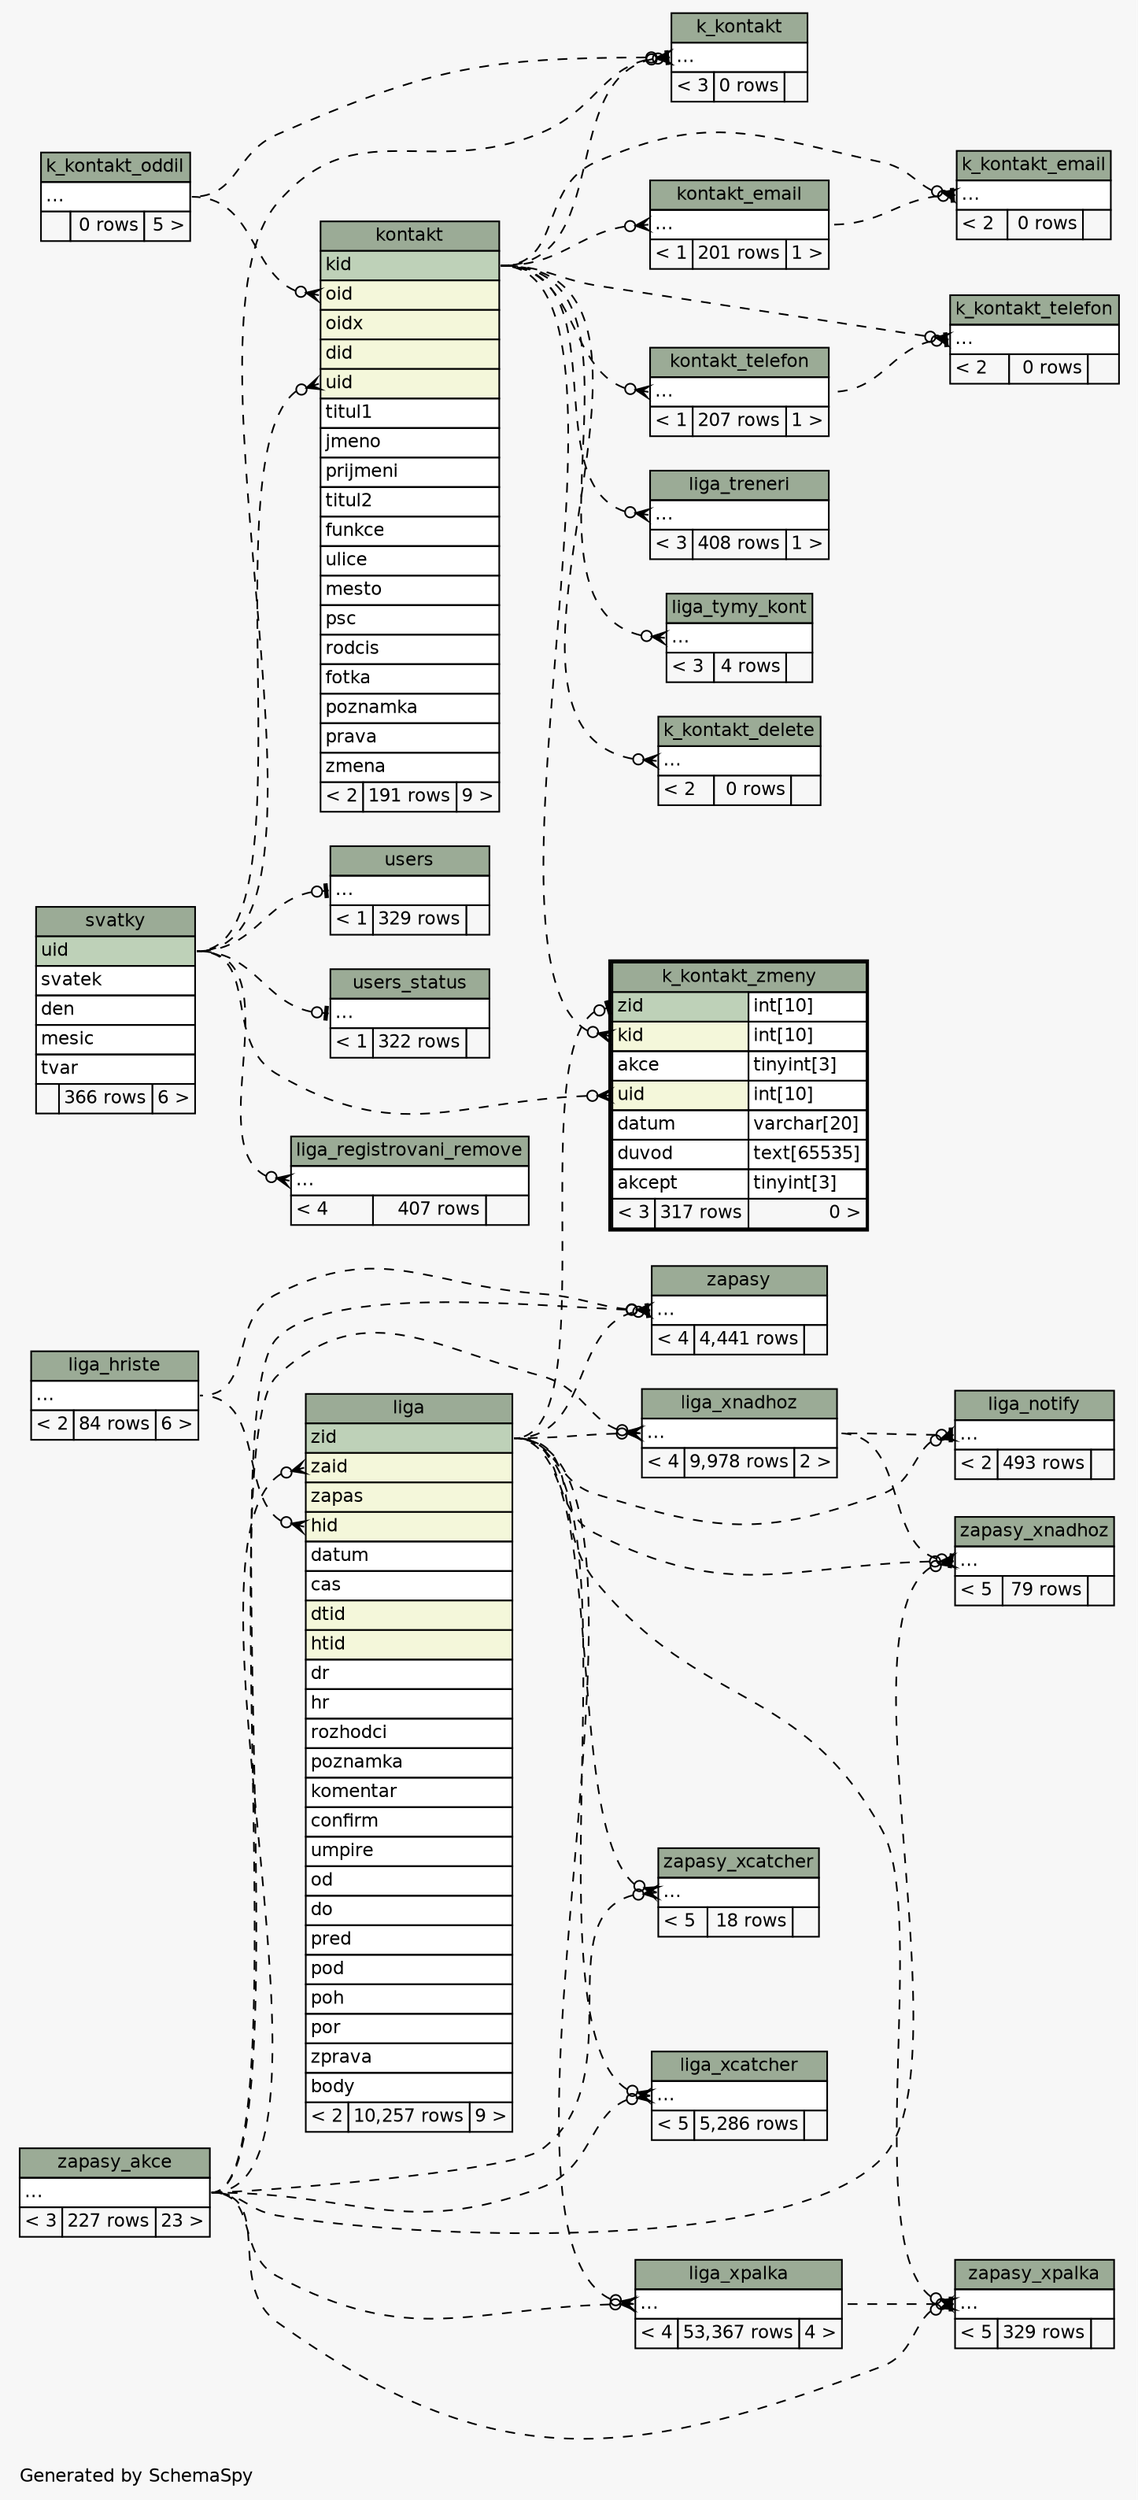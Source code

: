 // dot 2.38.0 on Mac OS X 10.9.4
// SchemaSpy rev 590
digraph "impliedTwoDegreesRelationshipsDiagram" {
  graph [
    rankdir="RL"
    bgcolor="#f7f7f7"
    label="\nGenerated by SchemaSpy"
    labeljust="l"
    nodesep="0.18"
    ranksep="0.46"
    fontname="Helvetica"
    fontsize="11"
  ];
  node [
    fontname="Helvetica"
    fontsize="11"
    shape="plaintext"
  ];
  edge [
    arrowsize="0.8"
  ];
  "k_kontakt":"elipses":w -> "kontakt":"kid":e [arrowhead=none dir=back arrowtail=teeodot style=dashed];
  "k_kontakt":"elipses":w -> "k_kontakt_oddil":"elipses":e [arrowhead=none dir=back arrowtail=crowodot style=dashed];
  "k_kontakt":"elipses":w -> "svatky":"uid":e [arrowhead=none dir=back arrowtail=crowodot style=dashed];
  "k_kontakt_delete":"elipses":w -> "kontakt":"kid":e [arrowhead=none dir=back arrowtail=crowodot style=dashed];
  "k_kontakt_email":"elipses":w -> "kontakt_email":"elipses":e [arrowhead=none dir=back arrowtail=teeodot style=dashed];
  "k_kontakt_email":"elipses":w -> "kontakt":"kid":e [arrowhead=none dir=back arrowtail=crowodot style=dashed];
  "k_kontakt_telefon":"elipses":w -> "kontakt":"kid":e [arrowhead=none dir=back arrowtail=crowodot style=dashed];
  "k_kontakt_telefon":"elipses":w -> "kontakt_telefon":"elipses":e [arrowhead=none dir=back arrowtail=teeodot style=dashed];
  "k_kontakt_zmeny":"kid":w -> "kontakt":"kid":e [arrowhead=none dir=back arrowtail=crowodot style=dashed];
  "k_kontakt_zmeny":"uid":w -> "svatky":"uid":e [arrowhead=none dir=back arrowtail=crowodot style=dashed];
  "k_kontakt_zmeny":"zid":w -> "liga":"zid":e [arrowhead=none dir=back arrowtail=teeodot style=dashed];
  "kontakt":"oid":w -> "k_kontakt_oddil":"elipses":e [arrowhead=none dir=back arrowtail=crowodot style=dashed];
  "kontakt":"uid":w -> "svatky":"uid":e [arrowhead=none dir=back arrowtail=crowodot style=dashed];
  "kontakt_email":"elipses":w -> "kontakt":"kid":e [arrowhead=none dir=back arrowtail=crowodot style=dashed];
  "kontakt_telefon":"elipses":w -> "kontakt":"kid":e [arrowhead=none dir=back arrowtail=crowodot style=dashed];
  "liga":"hid":w -> "liga_hriste":"elipses":e [arrowhead=none dir=back arrowtail=crowodot style=dashed];
  "liga":"zaid":w -> "zapasy_akce":"elipses":e [arrowhead=none dir=back arrowtail=crowodot style=dashed];
  "liga_notify":"elipses":w -> "liga_xnadhoz":"elipses":e [arrowhead=none dir=back arrowtail=teeodot style=dashed];
  "liga_notify":"elipses":w -> "liga":"zid":e [arrowhead=none dir=back arrowtail=crowodot style=dashed];
  "liga_registrovani_remove":"elipses":w -> "svatky":"uid":e [arrowhead=none dir=back arrowtail=crowodot style=dashed];
  "liga_treneri":"elipses":w -> "kontakt":"kid":e [arrowhead=none dir=back arrowtail=crowodot style=dashed];
  "liga_tymy_kont":"elipses":w -> "kontakt":"kid":e [arrowhead=none dir=back arrowtail=crowodot style=dashed];
  "liga_xcatcher":"elipses":w -> "zapasy_akce":"elipses":e [arrowhead=none dir=back arrowtail=crowodot style=dashed];
  "liga_xcatcher":"elipses":w -> "liga":"zid":e [arrowhead=none dir=back arrowtail=crowodot style=dashed];
  "liga_xnadhoz":"elipses":w -> "zapasy_akce":"elipses":e [arrowhead=none dir=back arrowtail=crowodot style=dashed];
  "liga_xnadhoz":"elipses":w -> "liga":"zid":e [arrowhead=none dir=back arrowtail=crowodot style=dashed];
  "liga_xpalka":"elipses":w -> "zapasy_akce":"elipses":e [arrowhead=none dir=back arrowtail=crowodot style=dashed];
  "liga_xpalka":"elipses":w -> "liga":"zid":e [arrowhead=none dir=back arrowtail=crowodot style=dashed];
  "users":"elipses":w -> "svatky":"uid":e [arrowhead=none dir=back arrowtail=teeodot style=dashed];
  "users_status":"elipses":w -> "svatky":"uid":e [arrowhead=none dir=back arrowtail=teeodot style=dashed];
  "zapasy":"elipses":w -> "liga_hriste":"elipses":e [arrowhead=none dir=back arrowtail=crowodot style=dashed];
  "zapasy":"elipses":w -> "zapasy_akce":"elipses":e [arrowhead=none dir=back arrowtail=crowodot style=dashed];
  "zapasy":"elipses":w -> "liga":"zid":e [arrowhead=none dir=back arrowtail=teeodot style=dashed];
  "zapasy_xcatcher":"elipses":w -> "zapasy_akce":"elipses":e [arrowhead=none dir=back arrowtail=crowodot style=dashed];
  "zapasy_xcatcher":"elipses":w -> "liga":"zid":e [arrowhead=none dir=back arrowtail=crowodot style=dashed];
  "zapasy_xnadhoz":"elipses":w -> "liga_xnadhoz":"elipses":e [arrowhead=none dir=back arrowtail=teeodot style=dashed];
  "zapasy_xnadhoz":"elipses":w -> "zapasy_akce":"elipses":e [arrowhead=none dir=back arrowtail=crowodot style=dashed];
  "zapasy_xnadhoz":"elipses":w -> "liga":"zid":e [arrowhead=none dir=back arrowtail=crowodot style=dashed];
  "zapasy_xpalka":"elipses":w -> "liga_xpalka":"elipses":e [arrowhead=none dir=back arrowtail=teeodot style=dashed];
  "zapasy_xpalka":"elipses":w -> "zapasy_akce":"elipses":e [arrowhead=none dir=back arrowtail=crowodot style=dashed];
  "zapasy_xpalka":"elipses":w -> "liga":"zid":e [arrowhead=none dir=back arrowtail=crowodot style=dashed];
  "k_kontakt" [
    label=<
    <TABLE BORDER="0" CELLBORDER="1" CELLSPACING="0" BGCOLOR="#ffffff">
      <TR><TD COLSPAN="3" BGCOLOR="#9bab96" ALIGN="CENTER">k_kontakt</TD></TR>
      <TR><TD PORT="elipses" COLSPAN="3" ALIGN="LEFT">...</TD></TR>
      <TR><TD ALIGN="LEFT" BGCOLOR="#f7f7f7">&lt; 3</TD><TD ALIGN="RIGHT" BGCOLOR="#f7f7f7">0 rows</TD><TD ALIGN="RIGHT" BGCOLOR="#f7f7f7">  </TD></TR>
    </TABLE>>
    URL="k_kontakt.html"
    tooltip="k_kontakt"
  ];
  "k_kontakt_delete" [
    label=<
    <TABLE BORDER="0" CELLBORDER="1" CELLSPACING="0" BGCOLOR="#ffffff">
      <TR><TD COLSPAN="3" BGCOLOR="#9bab96" ALIGN="CENTER">k_kontakt_delete</TD></TR>
      <TR><TD PORT="elipses" COLSPAN="3" ALIGN="LEFT">...</TD></TR>
      <TR><TD ALIGN="LEFT" BGCOLOR="#f7f7f7">&lt; 2</TD><TD ALIGN="RIGHT" BGCOLOR="#f7f7f7">0 rows</TD><TD ALIGN="RIGHT" BGCOLOR="#f7f7f7">  </TD></TR>
    </TABLE>>
    URL="k_kontakt_delete.html"
    tooltip="k_kontakt_delete"
  ];
  "k_kontakt_email" [
    label=<
    <TABLE BORDER="0" CELLBORDER="1" CELLSPACING="0" BGCOLOR="#ffffff">
      <TR><TD COLSPAN="3" BGCOLOR="#9bab96" ALIGN="CENTER">k_kontakt_email</TD></TR>
      <TR><TD PORT="elipses" COLSPAN="3" ALIGN="LEFT">...</TD></TR>
      <TR><TD ALIGN="LEFT" BGCOLOR="#f7f7f7">&lt; 2</TD><TD ALIGN="RIGHT" BGCOLOR="#f7f7f7">0 rows</TD><TD ALIGN="RIGHT" BGCOLOR="#f7f7f7">  </TD></TR>
    </TABLE>>
    URL="k_kontakt_email.html"
    tooltip="k_kontakt_email"
  ];
  "k_kontakt_oddil" [
    label=<
    <TABLE BORDER="0" CELLBORDER="1" CELLSPACING="0" BGCOLOR="#ffffff">
      <TR><TD COLSPAN="3" BGCOLOR="#9bab96" ALIGN="CENTER">k_kontakt_oddil</TD></TR>
      <TR><TD PORT="elipses" COLSPAN="3" ALIGN="LEFT">...</TD></TR>
      <TR><TD ALIGN="LEFT" BGCOLOR="#f7f7f7">  </TD><TD ALIGN="RIGHT" BGCOLOR="#f7f7f7">0 rows</TD><TD ALIGN="RIGHT" BGCOLOR="#f7f7f7">5 &gt;</TD></TR>
    </TABLE>>
    URL="k_kontakt_oddil.html"
    tooltip="k_kontakt_oddil"
  ];
  "k_kontakt_telefon" [
    label=<
    <TABLE BORDER="0" CELLBORDER="1" CELLSPACING="0" BGCOLOR="#ffffff">
      <TR><TD COLSPAN="3" BGCOLOR="#9bab96" ALIGN="CENTER">k_kontakt_telefon</TD></TR>
      <TR><TD PORT="elipses" COLSPAN="3" ALIGN="LEFT">...</TD></TR>
      <TR><TD ALIGN="LEFT" BGCOLOR="#f7f7f7">&lt; 2</TD><TD ALIGN="RIGHT" BGCOLOR="#f7f7f7">0 rows</TD><TD ALIGN="RIGHT" BGCOLOR="#f7f7f7">  </TD></TR>
    </TABLE>>
    URL="k_kontakt_telefon.html"
    tooltip="k_kontakt_telefon"
  ];
  "k_kontakt_zmeny" [
    label=<
    <TABLE BORDER="2" CELLBORDER="1" CELLSPACING="0" BGCOLOR="#ffffff">
      <TR><TD COLSPAN="3" BGCOLOR="#9bab96" ALIGN="CENTER">k_kontakt_zmeny</TD></TR>
      <TR><TD PORT="zid" COLSPAN="2" BGCOLOR="#bed1b8" ALIGN="LEFT">zid</TD><TD PORT="zid.type" ALIGN="LEFT">int[10]</TD></TR>
      <TR><TD PORT="kid" COLSPAN="2" BGCOLOR="#f4f7da" ALIGN="LEFT">kid</TD><TD PORT="kid.type" ALIGN="LEFT">int[10]</TD></TR>
      <TR><TD PORT="akce" COLSPAN="2" ALIGN="LEFT">akce</TD><TD PORT="akce.type" ALIGN="LEFT">tinyint[3]</TD></TR>
      <TR><TD PORT="uid" COLSPAN="2" BGCOLOR="#f4f7da" ALIGN="LEFT">uid</TD><TD PORT="uid.type" ALIGN="LEFT">int[10]</TD></TR>
      <TR><TD PORT="datum" COLSPAN="2" ALIGN="LEFT">datum</TD><TD PORT="datum.type" ALIGN="LEFT">varchar[20]</TD></TR>
      <TR><TD PORT="duvod" COLSPAN="2" ALIGN="LEFT">duvod</TD><TD PORT="duvod.type" ALIGN="LEFT">text[65535]</TD></TR>
      <TR><TD PORT="akcept" COLSPAN="2" ALIGN="LEFT">akcept</TD><TD PORT="akcept.type" ALIGN="LEFT">tinyint[3]</TD></TR>
      <TR><TD ALIGN="LEFT" BGCOLOR="#f7f7f7">&lt; 3</TD><TD ALIGN="RIGHT" BGCOLOR="#f7f7f7">317 rows</TD><TD ALIGN="RIGHT" BGCOLOR="#f7f7f7">0 &gt;</TD></TR>
    </TABLE>>
    URL="k_kontakt_zmeny.html"
    tooltip="k_kontakt_zmeny"
  ];
  "kontakt" [
    label=<
    <TABLE BORDER="0" CELLBORDER="1" CELLSPACING="0" BGCOLOR="#ffffff">
      <TR><TD COLSPAN="3" BGCOLOR="#9bab96" ALIGN="CENTER">kontakt</TD></TR>
      <TR><TD PORT="kid" COLSPAN="3" BGCOLOR="#bed1b8" ALIGN="LEFT">kid</TD></TR>
      <TR><TD PORT="oid" COLSPAN="3" BGCOLOR="#f4f7da" ALIGN="LEFT">oid</TD></TR>
      <TR><TD PORT="oidx" COLSPAN="3" BGCOLOR="#f4f7da" ALIGN="LEFT">oidx</TD></TR>
      <TR><TD PORT="did" COLSPAN="3" BGCOLOR="#f4f7da" ALIGN="LEFT">did</TD></TR>
      <TR><TD PORT="uid" COLSPAN="3" BGCOLOR="#f4f7da" ALIGN="LEFT">uid</TD></TR>
      <TR><TD PORT="titul1" COLSPAN="3" ALIGN="LEFT">titul1</TD></TR>
      <TR><TD PORT="jmeno" COLSPAN="3" ALIGN="LEFT">jmeno</TD></TR>
      <TR><TD PORT="prijmeni" COLSPAN="3" ALIGN="LEFT">prijmeni</TD></TR>
      <TR><TD PORT="titul2" COLSPAN="3" ALIGN="LEFT">titul2</TD></TR>
      <TR><TD PORT="funkce" COLSPAN="3" ALIGN="LEFT">funkce</TD></TR>
      <TR><TD PORT="ulice" COLSPAN="3" ALIGN="LEFT">ulice</TD></TR>
      <TR><TD PORT="mesto" COLSPAN="3" ALIGN="LEFT">mesto</TD></TR>
      <TR><TD PORT="psc" COLSPAN="3" ALIGN="LEFT">psc</TD></TR>
      <TR><TD PORT="rodcis" COLSPAN="3" ALIGN="LEFT">rodcis</TD></TR>
      <TR><TD PORT="fotka" COLSPAN="3" ALIGN="LEFT">fotka</TD></TR>
      <TR><TD PORT="poznamka" COLSPAN="3" ALIGN="LEFT">poznamka</TD></TR>
      <TR><TD PORT="prava" COLSPAN="3" ALIGN="LEFT">prava</TD></TR>
      <TR><TD PORT="zmena" COLSPAN="3" ALIGN="LEFT">zmena</TD></TR>
      <TR><TD ALIGN="LEFT" BGCOLOR="#f7f7f7">&lt; 2</TD><TD ALIGN="RIGHT" BGCOLOR="#f7f7f7">191 rows</TD><TD ALIGN="RIGHT" BGCOLOR="#f7f7f7">9 &gt;</TD></TR>
    </TABLE>>
    URL="kontakt.html"
    tooltip="kontakt"
  ];
  "kontakt_email" [
    label=<
    <TABLE BORDER="0" CELLBORDER="1" CELLSPACING="0" BGCOLOR="#ffffff">
      <TR><TD COLSPAN="3" BGCOLOR="#9bab96" ALIGN="CENTER">kontakt_email</TD></TR>
      <TR><TD PORT="elipses" COLSPAN="3" ALIGN="LEFT">...</TD></TR>
      <TR><TD ALIGN="LEFT" BGCOLOR="#f7f7f7">&lt; 1</TD><TD ALIGN="RIGHT" BGCOLOR="#f7f7f7">201 rows</TD><TD ALIGN="RIGHT" BGCOLOR="#f7f7f7">1 &gt;</TD></TR>
    </TABLE>>
    URL="kontakt_email.html"
    tooltip="kontakt_email"
  ];
  "kontakt_telefon" [
    label=<
    <TABLE BORDER="0" CELLBORDER="1" CELLSPACING="0" BGCOLOR="#ffffff">
      <TR><TD COLSPAN="3" BGCOLOR="#9bab96" ALIGN="CENTER">kontakt_telefon</TD></TR>
      <TR><TD PORT="elipses" COLSPAN="3" ALIGN="LEFT">...</TD></TR>
      <TR><TD ALIGN="LEFT" BGCOLOR="#f7f7f7">&lt; 1</TD><TD ALIGN="RIGHT" BGCOLOR="#f7f7f7">207 rows</TD><TD ALIGN="RIGHT" BGCOLOR="#f7f7f7">1 &gt;</TD></TR>
    </TABLE>>
    URL="kontakt_telefon.html"
    tooltip="kontakt_telefon"
  ];
  "liga" [
    label=<
    <TABLE BORDER="0" CELLBORDER="1" CELLSPACING="0" BGCOLOR="#ffffff">
      <TR><TD COLSPAN="3" BGCOLOR="#9bab96" ALIGN="CENTER">liga</TD></TR>
      <TR><TD PORT="zid" COLSPAN="3" BGCOLOR="#bed1b8" ALIGN="LEFT">zid</TD></TR>
      <TR><TD PORT="zaid" COLSPAN="3" BGCOLOR="#f4f7da" ALIGN="LEFT">zaid</TD></TR>
      <TR><TD PORT="zapas" COLSPAN="3" BGCOLOR="#f4f7da" ALIGN="LEFT">zapas</TD></TR>
      <TR><TD PORT="hid" COLSPAN="3" BGCOLOR="#f4f7da" ALIGN="LEFT">hid</TD></TR>
      <TR><TD PORT="datum" COLSPAN="3" ALIGN="LEFT">datum</TD></TR>
      <TR><TD PORT="cas" COLSPAN="3" ALIGN="LEFT">cas</TD></TR>
      <TR><TD PORT="dtid" COLSPAN="3" BGCOLOR="#f4f7da" ALIGN="LEFT">dtid</TD></TR>
      <TR><TD PORT="htid" COLSPAN="3" BGCOLOR="#f4f7da" ALIGN="LEFT">htid</TD></TR>
      <TR><TD PORT="dr" COLSPAN="3" ALIGN="LEFT">dr</TD></TR>
      <TR><TD PORT="hr" COLSPAN="3" ALIGN="LEFT">hr</TD></TR>
      <TR><TD PORT="rozhodci" COLSPAN="3" ALIGN="LEFT">rozhodci</TD></TR>
      <TR><TD PORT="poznamka" COLSPAN="3" ALIGN="LEFT">poznamka</TD></TR>
      <TR><TD PORT="komentar" COLSPAN="3" ALIGN="LEFT">komentar</TD></TR>
      <TR><TD PORT="confirm" COLSPAN="3" ALIGN="LEFT">confirm</TD></TR>
      <TR><TD PORT="umpire" COLSPAN="3" ALIGN="LEFT">umpire</TD></TR>
      <TR><TD PORT="od" COLSPAN="3" ALIGN="LEFT">od</TD></TR>
      <TR><TD PORT="do" COLSPAN="3" ALIGN="LEFT">do</TD></TR>
      <TR><TD PORT="pred" COLSPAN="3" ALIGN="LEFT">pred</TD></TR>
      <TR><TD PORT="pod" COLSPAN="3" ALIGN="LEFT">pod</TD></TR>
      <TR><TD PORT="poh" COLSPAN="3" ALIGN="LEFT">poh</TD></TR>
      <TR><TD PORT="por" COLSPAN="3" ALIGN="LEFT">por</TD></TR>
      <TR><TD PORT="zprava" COLSPAN="3" ALIGN="LEFT">zprava</TD></TR>
      <TR><TD PORT="body" COLSPAN="3" ALIGN="LEFT">body</TD></TR>
      <TR><TD ALIGN="LEFT" BGCOLOR="#f7f7f7">&lt; 2</TD><TD ALIGN="RIGHT" BGCOLOR="#f7f7f7">10,257 rows</TD><TD ALIGN="RIGHT" BGCOLOR="#f7f7f7">9 &gt;</TD></TR>
    </TABLE>>
    URL="liga.html"
    tooltip="liga"
  ];
  "liga_hriste" [
    label=<
    <TABLE BORDER="0" CELLBORDER="1" CELLSPACING="0" BGCOLOR="#ffffff">
      <TR><TD COLSPAN="3" BGCOLOR="#9bab96" ALIGN="CENTER">liga_hriste</TD></TR>
      <TR><TD PORT="elipses" COLSPAN="3" ALIGN="LEFT">...</TD></TR>
      <TR><TD ALIGN="LEFT" BGCOLOR="#f7f7f7">&lt; 2</TD><TD ALIGN="RIGHT" BGCOLOR="#f7f7f7">84 rows</TD><TD ALIGN="RIGHT" BGCOLOR="#f7f7f7">6 &gt;</TD></TR>
    </TABLE>>
    URL="liga_hriste.html"
    tooltip="liga_hriste"
  ];
  "liga_notify" [
    label=<
    <TABLE BORDER="0" CELLBORDER="1" CELLSPACING="0" BGCOLOR="#ffffff">
      <TR><TD COLSPAN="3" BGCOLOR="#9bab96" ALIGN="CENTER">liga_notify</TD></TR>
      <TR><TD PORT="elipses" COLSPAN="3" ALIGN="LEFT">...</TD></TR>
      <TR><TD ALIGN="LEFT" BGCOLOR="#f7f7f7">&lt; 2</TD><TD ALIGN="RIGHT" BGCOLOR="#f7f7f7">493 rows</TD><TD ALIGN="RIGHT" BGCOLOR="#f7f7f7">  </TD></TR>
    </TABLE>>
    URL="liga_notify.html"
    tooltip="liga_notify"
  ];
  "liga_registrovani_remove" [
    label=<
    <TABLE BORDER="0" CELLBORDER="1" CELLSPACING="0" BGCOLOR="#ffffff">
      <TR><TD COLSPAN="3" BGCOLOR="#9bab96" ALIGN="CENTER">liga_registrovani_remove</TD></TR>
      <TR><TD PORT="elipses" COLSPAN="3" ALIGN="LEFT">...</TD></TR>
      <TR><TD ALIGN="LEFT" BGCOLOR="#f7f7f7">&lt; 4</TD><TD ALIGN="RIGHT" BGCOLOR="#f7f7f7">407 rows</TD><TD ALIGN="RIGHT" BGCOLOR="#f7f7f7">  </TD></TR>
    </TABLE>>
    URL="liga_registrovani_remove.html"
    tooltip="liga_registrovani_remove"
  ];
  "liga_treneri" [
    label=<
    <TABLE BORDER="0" CELLBORDER="1" CELLSPACING="0" BGCOLOR="#ffffff">
      <TR><TD COLSPAN="3" BGCOLOR="#9bab96" ALIGN="CENTER">liga_treneri</TD></TR>
      <TR><TD PORT="elipses" COLSPAN="3" ALIGN="LEFT">...</TD></TR>
      <TR><TD ALIGN="LEFT" BGCOLOR="#f7f7f7">&lt; 3</TD><TD ALIGN="RIGHT" BGCOLOR="#f7f7f7">408 rows</TD><TD ALIGN="RIGHT" BGCOLOR="#f7f7f7">1 &gt;</TD></TR>
    </TABLE>>
    URL="liga_treneri.html"
    tooltip="liga_treneri"
  ];
  "liga_tymy_kont" [
    label=<
    <TABLE BORDER="0" CELLBORDER="1" CELLSPACING="0" BGCOLOR="#ffffff">
      <TR><TD COLSPAN="3" BGCOLOR="#9bab96" ALIGN="CENTER">liga_tymy_kont</TD></TR>
      <TR><TD PORT="elipses" COLSPAN="3" ALIGN="LEFT">...</TD></TR>
      <TR><TD ALIGN="LEFT" BGCOLOR="#f7f7f7">&lt; 3</TD><TD ALIGN="RIGHT" BGCOLOR="#f7f7f7">4 rows</TD><TD ALIGN="RIGHT" BGCOLOR="#f7f7f7">  </TD></TR>
    </TABLE>>
    URL="liga_tymy_kont.html"
    tooltip="liga_tymy_kont"
  ];
  "liga_xcatcher" [
    label=<
    <TABLE BORDER="0" CELLBORDER="1" CELLSPACING="0" BGCOLOR="#ffffff">
      <TR><TD COLSPAN="3" BGCOLOR="#9bab96" ALIGN="CENTER">liga_xcatcher</TD></TR>
      <TR><TD PORT="elipses" COLSPAN="3" ALIGN="LEFT">...</TD></TR>
      <TR><TD ALIGN="LEFT" BGCOLOR="#f7f7f7">&lt; 5</TD><TD ALIGN="RIGHT" BGCOLOR="#f7f7f7">5,286 rows</TD><TD ALIGN="RIGHT" BGCOLOR="#f7f7f7">  </TD></TR>
    </TABLE>>
    URL="liga_xcatcher.html"
    tooltip="liga_xcatcher"
  ];
  "liga_xnadhoz" [
    label=<
    <TABLE BORDER="0" CELLBORDER="1" CELLSPACING="0" BGCOLOR="#ffffff">
      <TR><TD COLSPAN="3" BGCOLOR="#9bab96" ALIGN="CENTER">liga_xnadhoz</TD></TR>
      <TR><TD PORT="elipses" COLSPAN="3" ALIGN="LEFT">...</TD></TR>
      <TR><TD ALIGN="LEFT" BGCOLOR="#f7f7f7">&lt; 4</TD><TD ALIGN="RIGHT" BGCOLOR="#f7f7f7">9,978 rows</TD><TD ALIGN="RIGHT" BGCOLOR="#f7f7f7">2 &gt;</TD></TR>
    </TABLE>>
    URL="liga_xnadhoz.html"
    tooltip="liga_xnadhoz"
  ];
  "liga_xpalka" [
    label=<
    <TABLE BORDER="0" CELLBORDER="1" CELLSPACING="0" BGCOLOR="#ffffff">
      <TR><TD COLSPAN="3" BGCOLOR="#9bab96" ALIGN="CENTER">liga_xpalka</TD></TR>
      <TR><TD PORT="elipses" COLSPAN="3" ALIGN="LEFT">...</TD></TR>
      <TR><TD ALIGN="LEFT" BGCOLOR="#f7f7f7">&lt; 4</TD><TD ALIGN="RIGHT" BGCOLOR="#f7f7f7">53,367 rows</TD><TD ALIGN="RIGHT" BGCOLOR="#f7f7f7">4 &gt;</TD></TR>
    </TABLE>>
    URL="liga_xpalka.html"
    tooltip="liga_xpalka"
  ];
  "svatky" [
    label=<
    <TABLE BORDER="0" CELLBORDER="1" CELLSPACING="0" BGCOLOR="#ffffff">
      <TR><TD COLSPAN="3" BGCOLOR="#9bab96" ALIGN="CENTER">svatky</TD></TR>
      <TR><TD PORT="uid" COLSPAN="3" BGCOLOR="#bed1b8" ALIGN="LEFT">uid</TD></TR>
      <TR><TD PORT="svatek" COLSPAN="3" ALIGN="LEFT">svatek</TD></TR>
      <TR><TD PORT="den" COLSPAN="3" ALIGN="LEFT">den</TD></TR>
      <TR><TD PORT="mesic" COLSPAN="3" ALIGN="LEFT">mesic</TD></TR>
      <TR><TD PORT="tvar" COLSPAN="3" ALIGN="LEFT">tvar</TD></TR>
      <TR><TD ALIGN="LEFT" BGCOLOR="#f7f7f7">  </TD><TD ALIGN="RIGHT" BGCOLOR="#f7f7f7">366 rows</TD><TD ALIGN="RIGHT" BGCOLOR="#f7f7f7">6 &gt;</TD></TR>
    </TABLE>>
    URL="svatky.html"
    tooltip="svatky"
  ];
  "users" [
    label=<
    <TABLE BORDER="0" CELLBORDER="1" CELLSPACING="0" BGCOLOR="#ffffff">
      <TR><TD COLSPAN="3" BGCOLOR="#9bab96" ALIGN="CENTER">users</TD></TR>
      <TR><TD PORT="elipses" COLSPAN="3" ALIGN="LEFT">...</TD></TR>
      <TR><TD ALIGN="LEFT" BGCOLOR="#f7f7f7">&lt; 1</TD><TD ALIGN="RIGHT" BGCOLOR="#f7f7f7">329 rows</TD><TD ALIGN="RIGHT" BGCOLOR="#f7f7f7">  </TD></TR>
    </TABLE>>
    URL="users.html"
    tooltip="users"
  ];
  "users_status" [
    label=<
    <TABLE BORDER="0" CELLBORDER="1" CELLSPACING="0" BGCOLOR="#ffffff">
      <TR><TD COLSPAN="3" BGCOLOR="#9bab96" ALIGN="CENTER">users_status</TD></TR>
      <TR><TD PORT="elipses" COLSPAN="3" ALIGN="LEFT">...</TD></TR>
      <TR><TD ALIGN="LEFT" BGCOLOR="#f7f7f7">&lt; 1</TD><TD ALIGN="RIGHT" BGCOLOR="#f7f7f7">322 rows</TD><TD ALIGN="RIGHT" BGCOLOR="#f7f7f7">  </TD></TR>
    </TABLE>>
    URL="users_status.html"
    tooltip="users_status"
  ];
  "zapasy" [
    label=<
    <TABLE BORDER="0" CELLBORDER="1" CELLSPACING="0" BGCOLOR="#ffffff">
      <TR><TD COLSPAN="3" BGCOLOR="#9bab96" ALIGN="CENTER">zapasy</TD></TR>
      <TR><TD PORT="elipses" COLSPAN="3" ALIGN="LEFT">...</TD></TR>
      <TR><TD ALIGN="LEFT" BGCOLOR="#f7f7f7">&lt; 4</TD><TD ALIGN="RIGHT" BGCOLOR="#f7f7f7">4,441 rows</TD><TD ALIGN="RIGHT" BGCOLOR="#f7f7f7">  </TD></TR>
    </TABLE>>
    URL="zapasy.html"
    tooltip="zapasy"
  ];
  "zapasy_akce" [
    label=<
    <TABLE BORDER="0" CELLBORDER="1" CELLSPACING="0" BGCOLOR="#ffffff">
      <TR><TD COLSPAN="3" BGCOLOR="#9bab96" ALIGN="CENTER">zapasy_akce</TD></TR>
      <TR><TD PORT="elipses" COLSPAN="3" ALIGN="LEFT">...</TD></TR>
      <TR><TD ALIGN="LEFT" BGCOLOR="#f7f7f7">&lt; 3</TD><TD ALIGN="RIGHT" BGCOLOR="#f7f7f7">227 rows</TD><TD ALIGN="RIGHT" BGCOLOR="#f7f7f7">23 &gt;</TD></TR>
    </TABLE>>
    URL="zapasy_akce.html"
    tooltip="zapasy_akce"
  ];
  "zapasy_xcatcher" [
    label=<
    <TABLE BORDER="0" CELLBORDER="1" CELLSPACING="0" BGCOLOR="#ffffff">
      <TR><TD COLSPAN="3" BGCOLOR="#9bab96" ALIGN="CENTER">zapasy_xcatcher</TD></TR>
      <TR><TD PORT="elipses" COLSPAN="3" ALIGN="LEFT">...</TD></TR>
      <TR><TD ALIGN="LEFT" BGCOLOR="#f7f7f7">&lt; 5</TD><TD ALIGN="RIGHT" BGCOLOR="#f7f7f7">18 rows</TD><TD ALIGN="RIGHT" BGCOLOR="#f7f7f7">  </TD></TR>
    </TABLE>>
    URL="zapasy_xcatcher.html"
    tooltip="zapasy_xcatcher"
  ];
  "zapasy_xnadhoz" [
    label=<
    <TABLE BORDER="0" CELLBORDER="1" CELLSPACING="0" BGCOLOR="#ffffff">
      <TR><TD COLSPAN="3" BGCOLOR="#9bab96" ALIGN="CENTER">zapasy_xnadhoz</TD></TR>
      <TR><TD PORT="elipses" COLSPAN="3" ALIGN="LEFT">...</TD></TR>
      <TR><TD ALIGN="LEFT" BGCOLOR="#f7f7f7">&lt; 5</TD><TD ALIGN="RIGHT" BGCOLOR="#f7f7f7">79 rows</TD><TD ALIGN="RIGHT" BGCOLOR="#f7f7f7">  </TD></TR>
    </TABLE>>
    URL="zapasy_xnadhoz.html"
    tooltip="zapasy_xnadhoz"
  ];
  "zapasy_xpalka" [
    label=<
    <TABLE BORDER="0" CELLBORDER="1" CELLSPACING="0" BGCOLOR="#ffffff">
      <TR><TD COLSPAN="3" BGCOLOR="#9bab96" ALIGN="CENTER">zapasy_xpalka</TD></TR>
      <TR><TD PORT="elipses" COLSPAN="3" ALIGN="LEFT">...</TD></TR>
      <TR><TD ALIGN="LEFT" BGCOLOR="#f7f7f7">&lt; 5</TD><TD ALIGN="RIGHT" BGCOLOR="#f7f7f7">329 rows</TD><TD ALIGN="RIGHT" BGCOLOR="#f7f7f7">  </TD></TR>
    </TABLE>>
    URL="zapasy_xpalka.html"
    tooltip="zapasy_xpalka"
  ];
}
